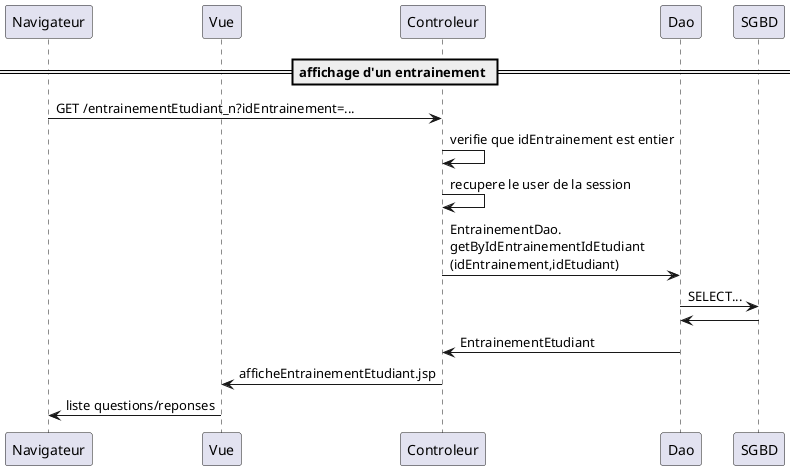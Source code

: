 @startuml
' par défaut, les couches sont disposées dans l'ordre d'apparition
' nous utilison participant pour préciser qu'après Navigateur il y a Vue et non Controleur
participant Navigateur
participant Vue

== affichage d'un entrainement ==
Navigateur -> Controleur: GET /entrainementEtudiant_n?idEntrainement=...
Controleur -> Controleur: verifie que idEntrainement est entier
Controleur -> Controleur: recupere le user de la session
Controleur -> Dao: EntrainementDao.\ngetByIdEntrainementIdEtudiant\n(idEntrainement,idEtudiant)
Dao -> SGBD: SELECT...
SGBD -> Dao: 
Dao -> Controleur: EntrainementEtudiant
Controleur -> Vue: afficheEntrainementEtudiant.jsp
Vue -> Navigateur: liste questions/reponses

@enduml

/' (commentaire sur plusieurs lignes, comme en Java, avec ' qui remplace *)
1ere étape
Créer le contrôleur et une vue minimale, et tester
Pour cela, créer une servlet MesCanauxServlet dans fr.siomassy2021.controller, avec
le chemin (utl) /mescanaux.
=> commit

2e étape
Mettre des canaux en dur dans le contrôleur,
et les afficher dans la JSP.
=> commit

3e étape
Appel de la Dao, qui construit la liste en dur
Le memberId est aussi mis en dur à 1
=> commit
'/

